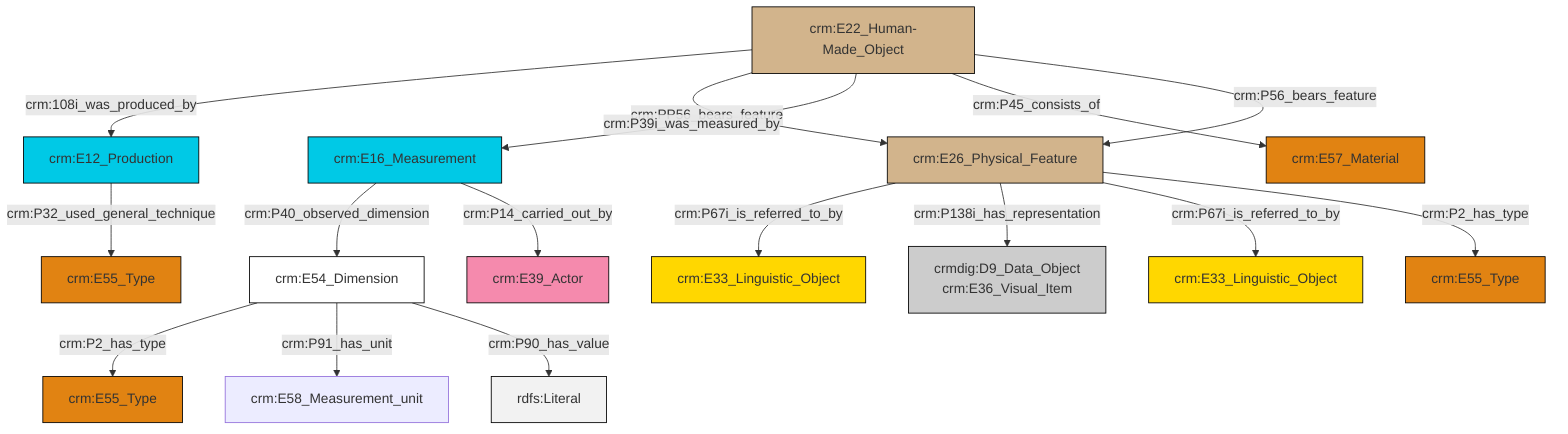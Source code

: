 graph TD
classDef Literal fill:#f2f2f2,stroke:#000000;
classDef CRM_Entity fill:#FFFFFF,stroke:#000000;
classDef Temporal_Entity fill:#00C9E6, stroke:#000000;
classDef Type fill:#E18312, stroke:#000000;
classDef Time-Span fill:#2C9C91, stroke:#000000;
classDef Appellation fill:#FFEB7F, stroke:#000000;
classDef Place fill:#008836, stroke:#000000;
classDef Persistent_Item fill:#B266B2, stroke:#000000;
classDef Conceptual_Object fill:#FFD700, stroke:#000000;
classDef Physical_Thing fill:#D2B48C, stroke:#000000;
classDef Actor fill:#f58aad, stroke:#000000;
classDef PC_Classes fill:#4ce600, stroke:#000000;
classDef Multi fill:#cccccc,stroke:#000000;

0["crm:E54_Dimension"]:::CRM_Entity -->|crm:P2_has_type| 1["crm:E55_Type"]:::Type
3["crm:E16_Measurement"]:::Temporal_Entity -->|crm:P40_observed_dimension| 0["crm:E54_Dimension"]:::CRM_Entity
4["crm:E22_Human-Made_Object"]:::Physical_Thing -->|crm:108i_was_produced_by| 5["crm:E12_Production"]:::Temporal_Entity
8["crm:E26_Physical_Feature"]:::Physical_Thing -->|crm:P67i_is_referred_to_by| 9["crm:E33_Linguistic_Object"]:::Conceptual_Object
5["crm:E12_Production"]:::Temporal_Entity -->|crm:P32_used_general_technique| 10["crm:E55_Type"]:::Type
4["crm:E22_Human-Made_Object"]:::Physical_Thing -->|crm:PP56_bears_feature| 8["crm:E26_Physical_Feature"]:::Physical_Thing
8["crm:E26_Physical_Feature"]:::Physical_Thing -->|crm:P138i_has_representation| 6["crmdig:D9_Data_Object<br>crm:E36_Visual_Item"]:::Multi
4["crm:E22_Human-Made_Object"]:::Physical_Thing -->|crm:P39i_was_measured_by| 3["crm:E16_Measurement"]:::Temporal_Entity
0["crm:E54_Dimension"]:::CRM_Entity -->|crm:P91_has_unit| 19["crm:E58_Measurement_unit"]:::Default
4["crm:E22_Human-Made_Object"]:::Physical_Thing -->|crm:P45_consists_of| 20["crm:E57_Material"]:::Type
4["crm:E22_Human-Made_Object"]:::Physical_Thing -->|crm:P56_bears_feature| 8["crm:E26_Physical_Feature"]:::Physical_Thing
3["crm:E16_Measurement"]:::Temporal_Entity -->|crm:P14_carried_out_by| 15["crm:E39_Actor"]:::Actor
0["crm:E54_Dimension"]:::CRM_Entity -->|crm:P90_has_value| 23[rdfs:Literal]:::Literal
8["crm:E26_Physical_Feature"]:::Physical_Thing -->|crm:P67i_is_referred_to_by| 26["crm:E33_Linguistic_Object"]:::Conceptual_Object
8["crm:E26_Physical_Feature"]:::Physical_Thing -->|crm:P2_has_type| 17["crm:E55_Type"]:::Type